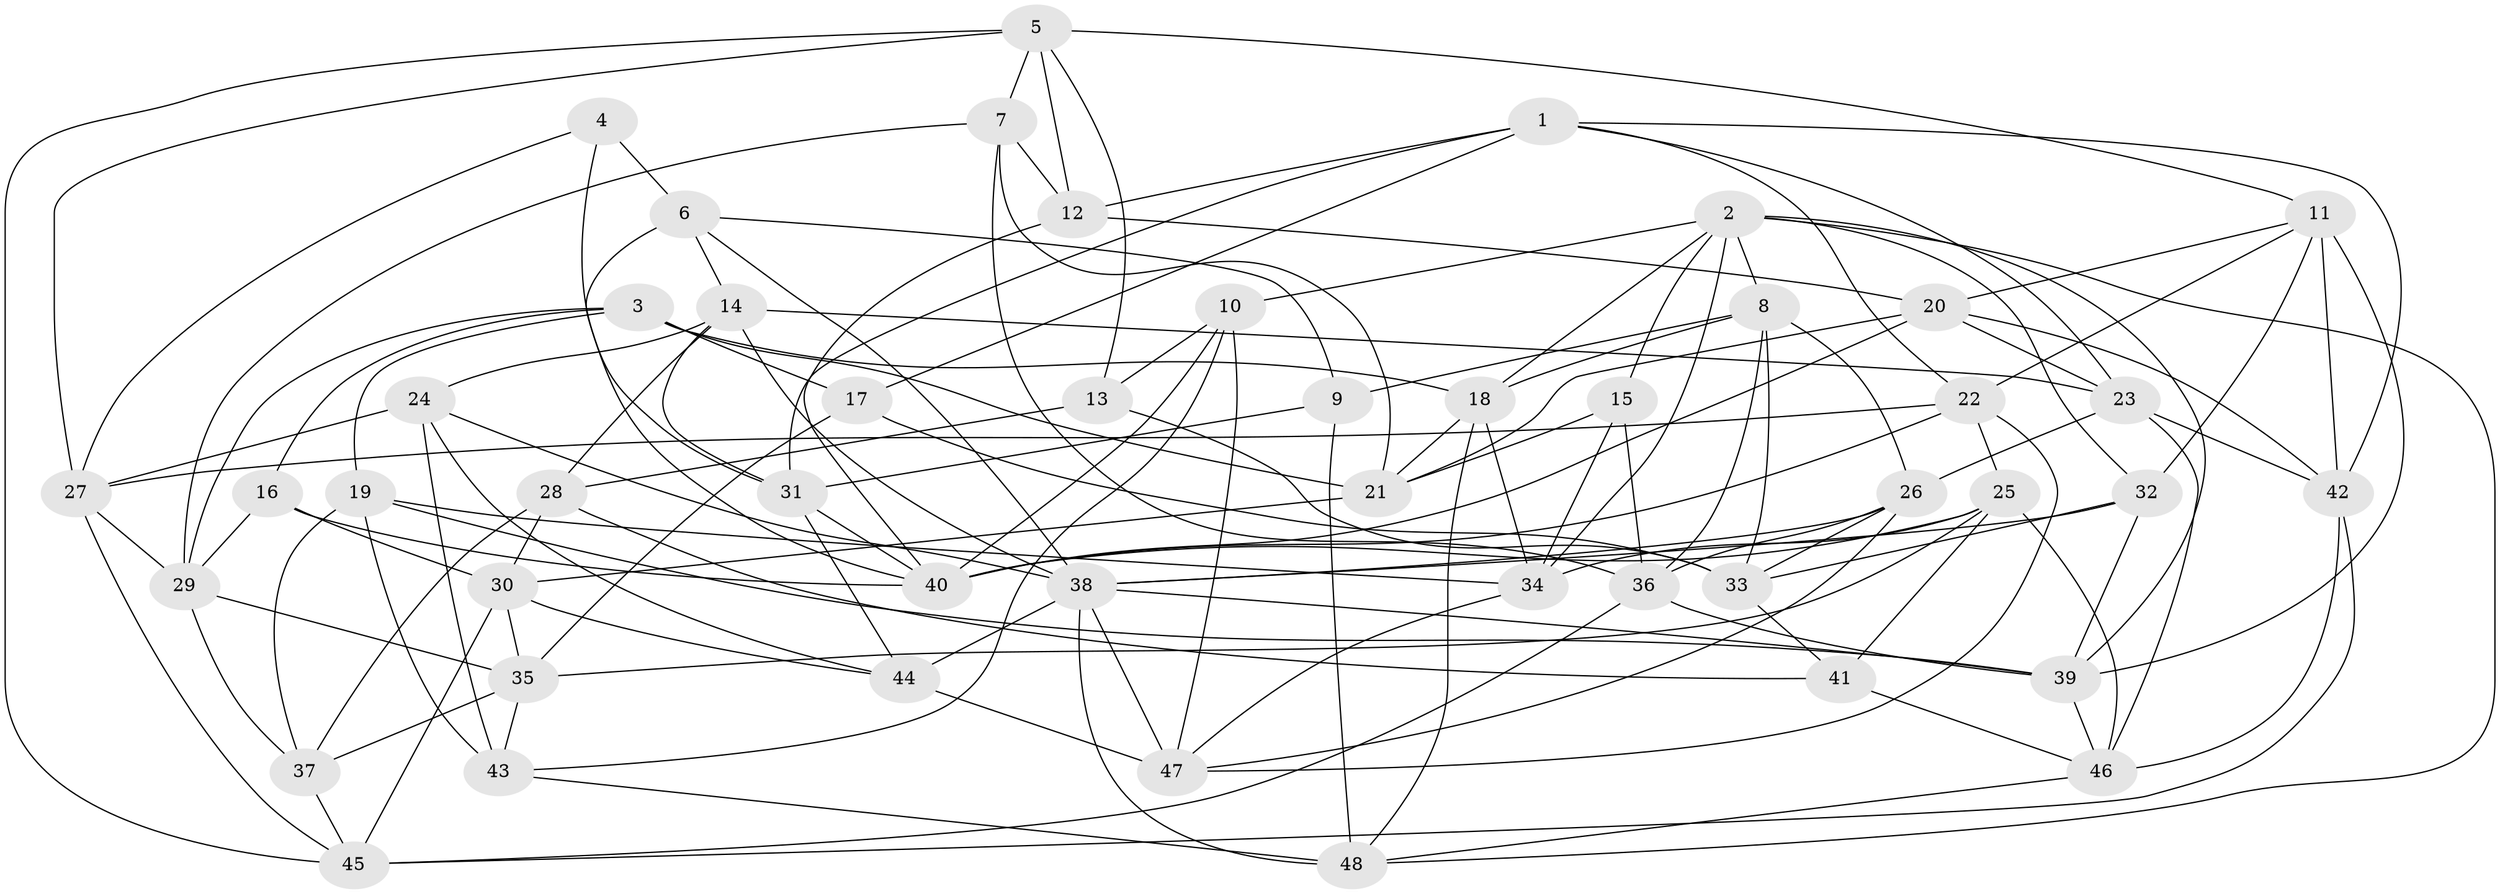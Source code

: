 // original degree distribution, {4: 1.0}
// Generated by graph-tools (version 1.1) at 2025/26/03/09/25 03:26:54]
// undirected, 48 vertices, 135 edges
graph export_dot {
graph [start="1"]
  node [color=gray90,style=filled];
  1;
  2;
  3;
  4;
  5;
  6;
  7;
  8;
  9;
  10;
  11;
  12;
  13;
  14;
  15;
  16;
  17;
  18;
  19;
  20;
  21;
  22;
  23;
  24;
  25;
  26;
  27;
  28;
  29;
  30;
  31;
  32;
  33;
  34;
  35;
  36;
  37;
  38;
  39;
  40;
  41;
  42;
  43;
  44;
  45;
  46;
  47;
  48;
  1 -- 12 [weight=1.0];
  1 -- 17 [weight=1.0];
  1 -- 22 [weight=1.0];
  1 -- 23 [weight=1.0];
  1 -- 31 [weight=1.0];
  1 -- 42 [weight=1.0];
  2 -- 8 [weight=1.0];
  2 -- 10 [weight=2.0];
  2 -- 15 [weight=1.0];
  2 -- 18 [weight=1.0];
  2 -- 32 [weight=1.0];
  2 -- 34 [weight=1.0];
  2 -- 39 [weight=2.0];
  2 -- 48 [weight=1.0];
  3 -- 16 [weight=1.0];
  3 -- 17 [weight=1.0];
  3 -- 18 [weight=1.0];
  3 -- 19 [weight=1.0];
  3 -- 21 [weight=1.0];
  3 -- 29 [weight=1.0];
  4 -- 6 [weight=2.0];
  4 -- 27 [weight=1.0];
  4 -- 31 [weight=1.0];
  5 -- 7 [weight=1.0];
  5 -- 11 [weight=1.0];
  5 -- 12 [weight=1.0];
  5 -- 13 [weight=1.0];
  5 -- 27 [weight=1.0];
  5 -- 45 [weight=1.0];
  6 -- 9 [weight=1.0];
  6 -- 14 [weight=1.0];
  6 -- 38 [weight=1.0];
  6 -- 40 [weight=1.0];
  7 -- 12 [weight=2.0];
  7 -- 21 [weight=1.0];
  7 -- 29 [weight=1.0];
  7 -- 36 [weight=1.0];
  8 -- 9 [weight=1.0];
  8 -- 18 [weight=1.0];
  8 -- 26 [weight=1.0];
  8 -- 33 [weight=1.0];
  8 -- 36 [weight=1.0];
  9 -- 31 [weight=1.0];
  9 -- 48 [weight=1.0];
  10 -- 13 [weight=1.0];
  10 -- 40 [weight=1.0];
  10 -- 43 [weight=1.0];
  10 -- 47 [weight=1.0];
  11 -- 20 [weight=1.0];
  11 -- 22 [weight=1.0];
  11 -- 32 [weight=1.0];
  11 -- 39 [weight=1.0];
  11 -- 42 [weight=1.0];
  12 -- 20 [weight=1.0];
  12 -- 40 [weight=1.0];
  13 -- 28 [weight=1.0];
  13 -- 33 [weight=1.0];
  14 -- 23 [weight=1.0];
  14 -- 24 [weight=1.0];
  14 -- 28 [weight=1.0];
  14 -- 31 [weight=1.0];
  14 -- 38 [weight=1.0];
  15 -- 21 [weight=1.0];
  15 -- 34 [weight=1.0];
  15 -- 36 [weight=1.0];
  16 -- 29 [weight=1.0];
  16 -- 30 [weight=1.0];
  16 -- 40 [weight=1.0];
  17 -- 33 [weight=1.0];
  17 -- 35 [weight=1.0];
  18 -- 21 [weight=1.0];
  18 -- 34 [weight=1.0];
  18 -- 48 [weight=1.0];
  19 -- 34 [weight=1.0];
  19 -- 37 [weight=1.0];
  19 -- 39 [weight=2.0];
  19 -- 43 [weight=1.0];
  20 -- 21 [weight=1.0];
  20 -- 23 [weight=1.0];
  20 -- 40 [weight=1.0];
  20 -- 42 [weight=1.0];
  21 -- 30 [weight=1.0];
  22 -- 25 [weight=1.0];
  22 -- 27 [weight=1.0];
  22 -- 40 [weight=1.0];
  22 -- 47 [weight=1.0];
  23 -- 26 [weight=1.0];
  23 -- 42 [weight=1.0];
  23 -- 46 [weight=1.0];
  24 -- 27 [weight=1.0];
  24 -- 38 [weight=1.0];
  24 -- 43 [weight=2.0];
  24 -- 44 [weight=1.0];
  25 -- 34 [weight=1.0];
  25 -- 35 [weight=1.0];
  25 -- 40 [weight=1.0];
  25 -- 41 [weight=1.0];
  25 -- 46 [weight=1.0];
  26 -- 33 [weight=1.0];
  26 -- 36 [weight=1.0];
  26 -- 38 [weight=1.0];
  26 -- 47 [weight=1.0];
  27 -- 29 [weight=1.0];
  27 -- 45 [weight=1.0];
  28 -- 30 [weight=1.0];
  28 -- 37 [weight=2.0];
  28 -- 41 [weight=1.0];
  29 -- 35 [weight=1.0];
  29 -- 37 [weight=1.0];
  30 -- 35 [weight=1.0];
  30 -- 44 [weight=1.0];
  30 -- 45 [weight=1.0];
  31 -- 40 [weight=1.0];
  31 -- 44 [weight=1.0];
  32 -- 33 [weight=1.0];
  32 -- 38 [weight=1.0];
  32 -- 39 [weight=2.0];
  33 -- 41 [weight=1.0];
  34 -- 47 [weight=1.0];
  35 -- 37 [weight=1.0];
  35 -- 43 [weight=1.0];
  36 -- 39 [weight=1.0];
  36 -- 45 [weight=1.0];
  37 -- 45 [weight=1.0];
  38 -- 39 [weight=1.0];
  38 -- 44 [weight=2.0];
  38 -- 47 [weight=1.0];
  38 -- 48 [weight=1.0];
  39 -- 46 [weight=1.0];
  41 -- 46 [weight=1.0];
  42 -- 45 [weight=1.0];
  42 -- 46 [weight=1.0];
  43 -- 48 [weight=1.0];
  44 -- 47 [weight=1.0];
  46 -- 48 [weight=1.0];
}
